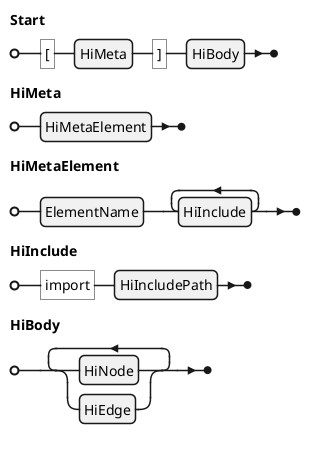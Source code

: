 @startebnf
Start = "[", HiMeta, "]",  HiBody;
HiMeta = HiMetaElement;
HiMetaElement = ElementName,  { HiInclude }-;
HiInclude = "import",  HiIncludePath;

HiBody = {HiNode | HiEdge}-;


@endebnf
